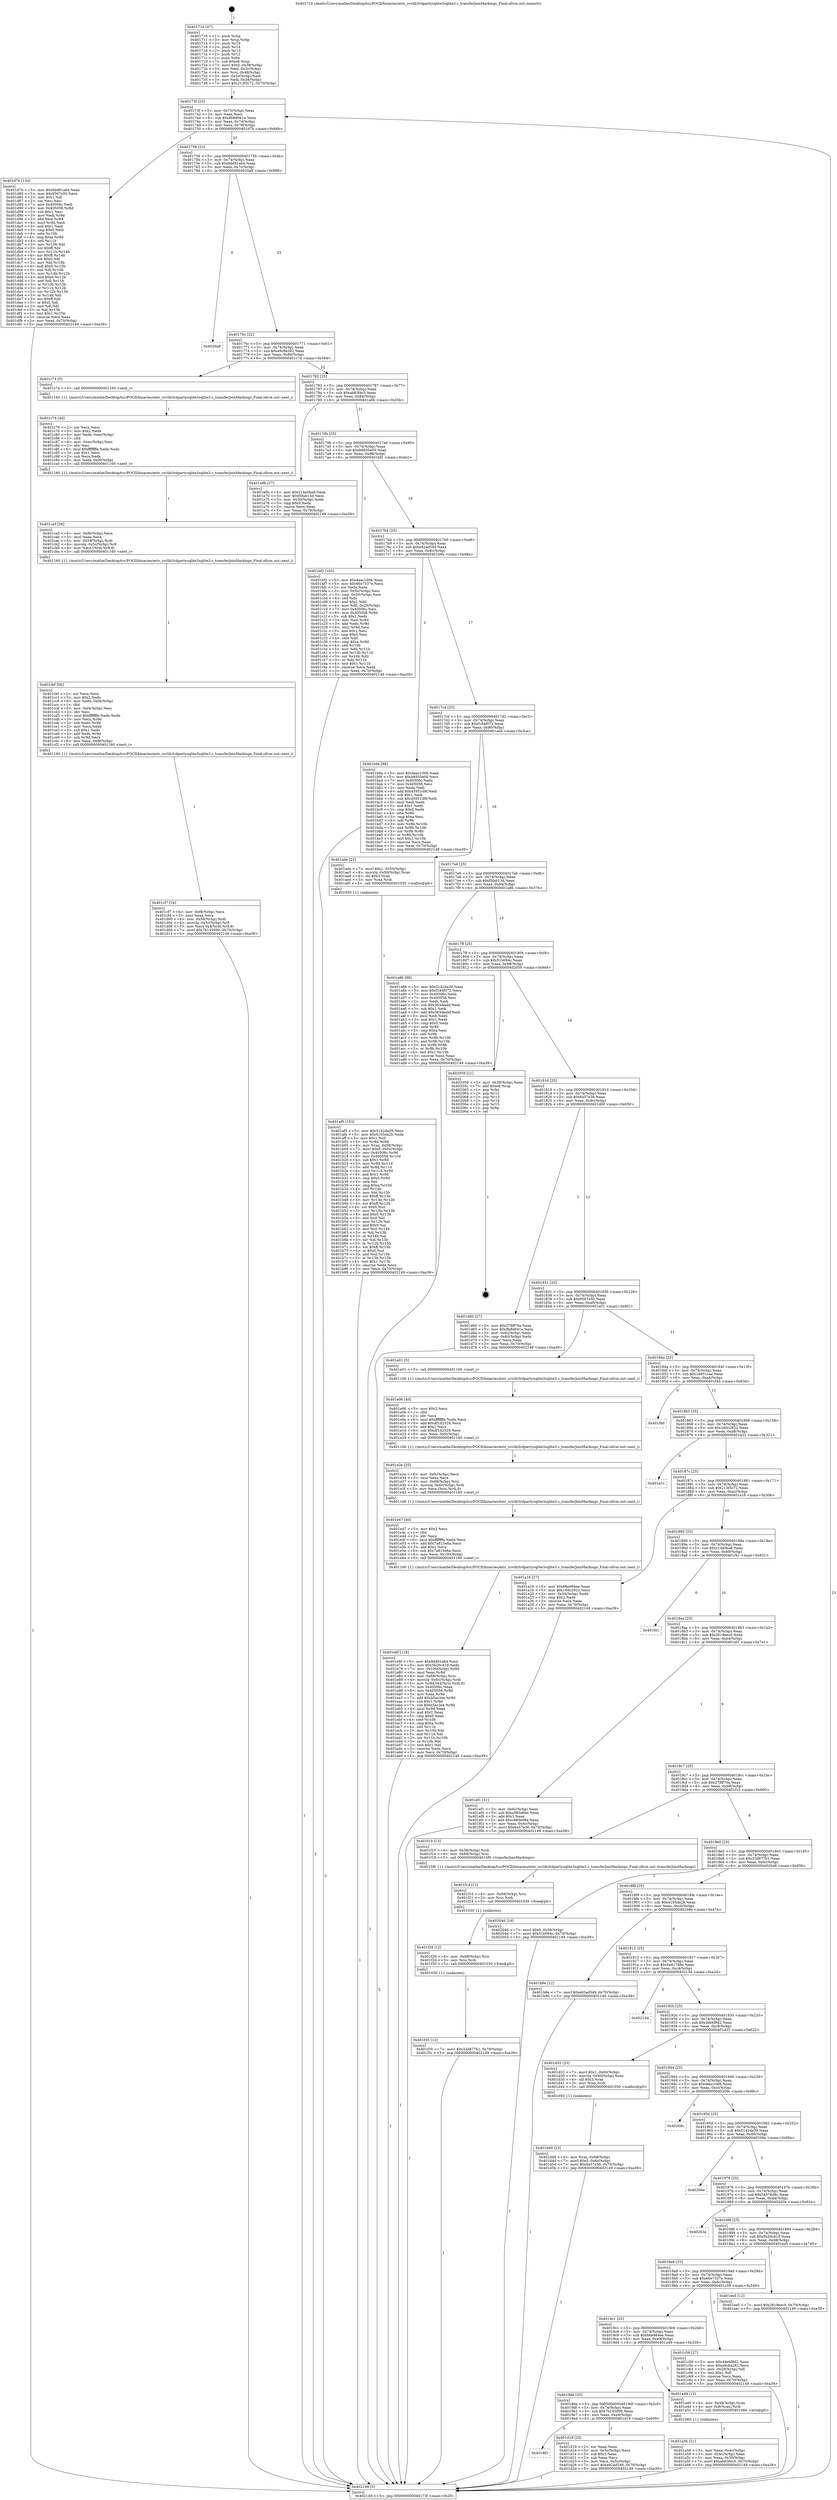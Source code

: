 digraph "0x401710" {
  label = "0x401710 (/mnt/c/Users/mathe/Desktop/tcc/POCII/binaries/extr_ccvlib3rdpartysqlite3sqlite3.c_transferJoinMarkings_Final-ollvm.out::main(0))"
  labelloc = "t"
  node[shape=record]

  Entry [label="",width=0.3,height=0.3,shape=circle,fillcolor=black,style=filled]
  "0x40173f" [label="{
     0x40173f [23]\l
     | [instrs]\l
     &nbsp;&nbsp;0x40173f \<+3\>: mov -0x70(%rbp),%eax\l
     &nbsp;&nbsp;0x401742 \<+2\>: mov %eax,%ecx\l
     &nbsp;&nbsp;0x401744 \<+6\>: sub $0x8b8d041e,%ecx\l
     &nbsp;&nbsp;0x40174a \<+3\>: mov %eax,-0x74(%rbp)\l
     &nbsp;&nbsp;0x40174d \<+3\>: mov %ecx,-0x78(%rbp)\l
     &nbsp;&nbsp;0x401750 \<+6\>: je 0000000000401d7b \<main+0x66b\>\l
  }"]
  "0x401d7b" [label="{
     0x401d7b [134]\l
     | [instrs]\l
     &nbsp;&nbsp;0x401d7b \<+5\>: mov $0x9dd91a64,%eax\l
     &nbsp;&nbsp;0x401d80 \<+5\>: mov $0x9567e50,%ecx\l
     &nbsp;&nbsp;0x401d85 \<+2\>: mov $0x1,%dl\l
     &nbsp;&nbsp;0x401d87 \<+2\>: xor %esi,%esi\l
     &nbsp;&nbsp;0x401d89 \<+7\>: mov 0x40506c,%edi\l
     &nbsp;&nbsp;0x401d90 \<+8\>: mov 0x405058,%r8d\l
     &nbsp;&nbsp;0x401d98 \<+3\>: sub $0x1,%esi\l
     &nbsp;&nbsp;0x401d9b \<+3\>: mov %edi,%r9d\l
     &nbsp;&nbsp;0x401d9e \<+3\>: add %esi,%r9d\l
     &nbsp;&nbsp;0x401da1 \<+4\>: imul %r9d,%edi\l
     &nbsp;&nbsp;0x401da5 \<+3\>: and $0x1,%edi\l
     &nbsp;&nbsp;0x401da8 \<+3\>: cmp $0x0,%edi\l
     &nbsp;&nbsp;0x401dab \<+4\>: sete %r10b\l
     &nbsp;&nbsp;0x401daf \<+4\>: cmp $0xa,%r8d\l
     &nbsp;&nbsp;0x401db3 \<+4\>: setl %r11b\l
     &nbsp;&nbsp;0x401db7 \<+3\>: mov %r10b,%bl\l
     &nbsp;&nbsp;0x401dba \<+3\>: xor $0xff,%bl\l
     &nbsp;&nbsp;0x401dbd \<+3\>: mov %r11b,%r14b\l
     &nbsp;&nbsp;0x401dc0 \<+4\>: xor $0xff,%r14b\l
     &nbsp;&nbsp;0x401dc4 \<+3\>: xor $0x0,%dl\l
     &nbsp;&nbsp;0x401dc7 \<+3\>: mov %bl,%r15b\l
     &nbsp;&nbsp;0x401dca \<+4\>: and $0x0,%r15b\l
     &nbsp;&nbsp;0x401dce \<+3\>: and %dl,%r10b\l
     &nbsp;&nbsp;0x401dd1 \<+3\>: mov %r14b,%r12b\l
     &nbsp;&nbsp;0x401dd4 \<+4\>: and $0x0,%r12b\l
     &nbsp;&nbsp;0x401dd8 \<+3\>: and %dl,%r11b\l
     &nbsp;&nbsp;0x401ddb \<+3\>: or %r10b,%r15b\l
     &nbsp;&nbsp;0x401dde \<+3\>: or %r11b,%r12b\l
     &nbsp;&nbsp;0x401de1 \<+3\>: xor %r12b,%r15b\l
     &nbsp;&nbsp;0x401de4 \<+3\>: or %r14b,%bl\l
     &nbsp;&nbsp;0x401de7 \<+3\>: xor $0xff,%bl\l
     &nbsp;&nbsp;0x401dea \<+3\>: or $0x0,%dl\l
     &nbsp;&nbsp;0x401ded \<+2\>: and %dl,%bl\l
     &nbsp;&nbsp;0x401def \<+3\>: or %bl,%r15b\l
     &nbsp;&nbsp;0x401df2 \<+4\>: test $0x1,%r15b\l
     &nbsp;&nbsp;0x401df6 \<+3\>: cmovne %ecx,%eax\l
     &nbsp;&nbsp;0x401df9 \<+3\>: mov %eax,-0x70(%rbp)\l
     &nbsp;&nbsp;0x401dfc \<+5\>: jmp 0000000000402149 \<main+0xa39\>\l
  }"]
  "0x401756" [label="{
     0x401756 [22]\l
     | [instrs]\l
     &nbsp;&nbsp;0x401756 \<+5\>: jmp 000000000040175b \<main+0x4b\>\l
     &nbsp;&nbsp;0x40175b \<+3\>: mov -0x74(%rbp),%eax\l
     &nbsp;&nbsp;0x40175e \<+5\>: sub $0x9dd91a64,%eax\l
     &nbsp;&nbsp;0x401763 \<+3\>: mov %eax,-0x7c(%rbp)\l
     &nbsp;&nbsp;0x401766 \<+6\>: je 00000000004020a8 \<main+0x998\>\l
  }"]
  Exit [label="",width=0.3,height=0.3,shape=circle,fillcolor=black,style=filled,peripheries=2]
  "0x4020a8" [label="{
     0x4020a8\l
  }", style=dashed]
  "0x40176c" [label="{
     0x40176c [22]\l
     | [instrs]\l
     &nbsp;&nbsp;0x40176c \<+5\>: jmp 0000000000401771 \<main+0x61\>\l
     &nbsp;&nbsp;0x401771 \<+3\>: mov -0x74(%rbp),%eax\l
     &nbsp;&nbsp;0x401774 \<+5\>: sub $0xa9c6a282,%eax\l
     &nbsp;&nbsp;0x401779 \<+3\>: mov %eax,-0x80(%rbp)\l
     &nbsp;&nbsp;0x40177c \<+6\>: je 0000000000401c74 \<main+0x564\>\l
  }"]
  "0x401f35" [label="{
     0x401f35 [12]\l
     | [instrs]\l
     &nbsp;&nbsp;0x401f35 \<+7\>: movl $0x32d877b1,-0x70(%rbp)\l
     &nbsp;&nbsp;0x401f3c \<+5\>: jmp 0000000000402149 \<main+0xa39\>\l
  }"]
  "0x401c74" [label="{
     0x401c74 [5]\l
     | [instrs]\l
     &nbsp;&nbsp;0x401c74 \<+5\>: call 0000000000401160 \<next_i\>\l
     | [calls]\l
     &nbsp;&nbsp;0x401160 \{1\} (/mnt/c/Users/mathe/Desktop/tcc/POCII/binaries/extr_ccvlib3rdpartysqlite3sqlite3.c_transferJoinMarkings_Final-ollvm.out::next_i)\l
  }"]
  "0x401782" [label="{
     0x401782 [25]\l
     | [instrs]\l
     &nbsp;&nbsp;0x401782 \<+5\>: jmp 0000000000401787 \<main+0x77\>\l
     &nbsp;&nbsp;0x401787 \<+3\>: mov -0x74(%rbp),%eax\l
     &nbsp;&nbsp;0x40178a \<+5\>: sub $0xab63f4c5,%eax\l
     &nbsp;&nbsp;0x40178f \<+6\>: mov %eax,-0x84(%rbp)\l
     &nbsp;&nbsp;0x401795 \<+6\>: je 0000000000401a6b \<main+0x35b\>\l
  }"]
  "0x401f29" [label="{
     0x401f29 [12]\l
     | [instrs]\l
     &nbsp;&nbsp;0x401f29 \<+4\>: mov -0x68(%rbp),%rsi\l
     &nbsp;&nbsp;0x401f2d \<+3\>: mov %rsi,%rdi\l
     &nbsp;&nbsp;0x401f30 \<+5\>: call 0000000000401030 \<free@plt\>\l
     | [calls]\l
     &nbsp;&nbsp;0x401030 \{1\} (unknown)\l
  }"]
  "0x401a6b" [label="{
     0x401a6b [27]\l
     | [instrs]\l
     &nbsp;&nbsp;0x401a6b \<+5\>: mov $0x214a0ba8,%eax\l
     &nbsp;&nbsp;0x401a70 \<+5\>: mov $0xf5fab13d,%ecx\l
     &nbsp;&nbsp;0x401a75 \<+3\>: mov -0x30(%rbp),%edx\l
     &nbsp;&nbsp;0x401a78 \<+3\>: cmp $0x0,%edx\l
     &nbsp;&nbsp;0x401a7b \<+3\>: cmove %ecx,%eax\l
     &nbsp;&nbsp;0x401a7e \<+3\>: mov %eax,-0x70(%rbp)\l
     &nbsp;&nbsp;0x401a81 \<+5\>: jmp 0000000000402149 \<main+0xa39\>\l
  }"]
  "0x40179b" [label="{
     0x40179b [25]\l
     | [instrs]\l
     &nbsp;&nbsp;0x40179b \<+5\>: jmp 00000000004017a0 \<main+0x90\>\l
     &nbsp;&nbsp;0x4017a0 \<+3\>: mov -0x74(%rbp),%eax\l
     &nbsp;&nbsp;0x4017a3 \<+5\>: sub $0xb6935e00,%eax\l
     &nbsp;&nbsp;0x4017a8 \<+6\>: mov %eax,-0x88(%rbp)\l
     &nbsp;&nbsp;0x4017ae \<+6\>: je 0000000000401bf2 \<main+0x4e2\>\l
  }"]
  "0x401f1d" [label="{
     0x401f1d [12]\l
     | [instrs]\l
     &nbsp;&nbsp;0x401f1d \<+4\>: mov -0x58(%rbp),%rsi\l
     &nbsp;&nbsp;0x401f21 \<+3\>: mov %rsi,%rdi\l
     &nbsp;&nbsp;0x401f24 \<+5\>: call 0000000000401030 \<free@plt\>\l
     | [calls]\l
     &nbsp;&nbsp;0x401030 \{1\} (unknown)\l
  }"]
  "0x401bf2" [label="{
     0x401bf2 [103]\l
     | [instrs]\l
     &nbsp;&nbsp;0x401bf2 \<+5\>: mov $0x4eac1006,%eax\l
     &nbsp;&nbsp;0x401bf7 \<+5\>: mov $0x66e7337e,%ecx\l
     &nbsp;&nbsp;0x401bfc \<+2\>: xor %edx,%edx\l
     &nbsp;&nbsp;0x401bfe \<+3\>: mov -0x5c(%rbp),%esi\l
     &nbsp;&nbsp;0x401c01 \<+3\>: cmp -0x50(%rbp),%esi\l
     &nbsp;&nbsp;0x401c04 \<+4\>: setl %dil\l
     &nbsp;&nbsp;0x401c08 \<+4\>: and $0x1,%dil\l
     &nbsp;&nbsp;0x401c0c \<+4\>: mov %dil,-0x29(%rbp)\l
     &nbsp;&nbsp;0x401c10 \<+7\>: mov 0x40506c,%esi\l
     &nbsp;&nbsp;0x401c17 \<+8\>: mov 0x405058,%r8d\l
     &nbsp;&nbsp;0x401c1f \<+3\>: sub $0x1,%edx\l
     &nbsp;&nbsp;0x401c22 \<+3\>: mov %esi,%r9d\l
     &nbsp;&nbsp;0x401c25 \<+3\>: add %edx,%r9d\l
     &nbsp;&nbsp;0x401c28 \<+4\>: imul %r9d,%esi\l
     &nbsp;&nbsp;0x401c2c \<+3\>: and $0x1,%esi\l
     &nbsp;&nbsp;0x401c2f \<+3\>: cmp $0x0,%esi\l
     &nbsp;&nbsp;0x401c32 \<+4\>: sete %dil\l
     &nbsp;&nbsp;0x401c36 \<+4\>: cmp $0xa,%r8d\l
     &nbsp;&nbsp;0x401c3a \<+4\>: setl %r10b\l
     &nbsp;&nbsp;0x401c3e \<+3\>: mov %dil,%r11b\l
     &nbsp;&nbsp;0x401c41 \<+3\>: and %r10b,%r11b\l
     &nbsp;&nbsp;0x401c44 \<+3\>: xor %r10b,%dil\l
     &nbsp;&nbsp;0x401c47 \<+3\>: or %dil,%r11b\l
     &nbsp;&nbsp;0x401c4a \<+4\>: test $0x1,%r11b\l
     &nbsp;&nbsp;0x401c4e \<+3\>: cmovne %ecx,%eax\l
     &nbsp;&nbsp;0x401c51 \<+3\>: mov %eax,-0x70(%rbp)\l
     &nbsp;&nbsp;0x401c54 \<+5\>: jmp 0000000000402149 \<main+0xa39\>\l
  }"]
  "0x4017b4" [label="{
     0x4017b4 [25]\l
     | [instrs]\l
     &nbsp;&nbsp;0x4017b4 \<+5\>: jmp 00000000004017b9 \<main+0xa9\>\l
     &nbsp;&nbsp;0x4017b9 \<+3\>: mov -0x74(%rbp),%eax\l
     &nbsp;&nbsp;0x4017bc \<+5\>: sub $0xe82ad549,%eax\l
     &nbsp;&nbsp;0x4017c1 \<+6\>: mov %eax,-0x8c(%rbp)\l
     &nbsp;&nbsp;0x4017c7 \<+6\>: je 0000000000401b9a \<main+0x48a\>\l
  }"]
  "0x401e6f" [label="{
     0x401e6f [118]\l
     | [instrs]\l
     &nbsp;&nbsp;0x401e6f \<+5\>: mov $0x9dd91a64,%ecx\l
     &nbsp;&nbsp;0x401e74 \<+5\>: mov $0x5b26c419,%edx\l
     &nbsp;&nbsp;0x401e79 \<+7\>: mov -0x100(%rbp),%r8d\l
     &nbsp;&nbsp;0x401e80 \<+4\>: imul %eax,%r8d\l
     &nbsp;&nbsp;0x401e84 \<+4\>: mov -0x68(%rbp),%rsi\l
     &nbsp;&nbsp;0x401e88 \<+4\>: movslq -0x6c(%rbp),%rdi\l
     &nbsp;&nbsp;0x401e8c \<+5\>: mov %r8d,0x4(%rsi,%rdi,8)\l
     &nbsp;&nbsp;0x401e91 \<+7\>: mov 0x40506c,%eax\l
     &nbsp;&nbsp;0x401e98 \<+8\>: mov 0x405058,%r8d\l
     &nbsp;&nbsp;0x401ea0 \<+3\>: mov %eax,%r9d\l
     &nbsp;&nbsp;0x401ea3 \<+7\>: add $0xb5ac3ee,%r9d\l
     &nbsp;&nbsp;0x401eaa \<+4\>: sub $0x1,%r9d\l
     &nbsp;&nbsp;0x401eae \<+7\>: sub $0xb5ac3ee,%r9d\l
     &nbsp;&nbsp;0x401eb5 \<+4\>: imul %r9d,%eax\l
     &nbsp;&nbsp;0x401eb9 \<+3\>: and $0x1,%eax\l
     &nbsp;&nbsp;0x401ebc \<+3\>: cmp $0x0,%eax\l
     &nbsp;&nbsp;0x401ebf \<+4\>: sete %r10b\l
     &nbsp;&nbsp;0x401ec3 \<+4\>: cmp $0xa,%r8d\l
     &nbsp;&nbsp;0x401ec7 \<+4\>: setl %r11b\l
     &nbsp;&nbsp;0x401ecb \<+3\>: mov %r10b,%bl\l
     &nbsp;&nbsp;0x401ece \<+3\>: and %r11b,%bl\l
     &nbsp;&nbsp;0x401ed1 \<+3\>: xor %r11b,%r10b\l
     &nbsp;&nbsp;0x401ed4 \<+3\>: or %r10b,%bl\l
     &nbsp;&nbsp;0x401ed7 \<+3\>: test $0x1,%bl\l
     &nbsp;&nbsp;0x401eda \<+3\>: cmovne %edx,%ecx\l
     &nbsp;&nbsp;0x401edd \<+3\>: mov %ecx,-0x70(%rbp)\l
     &nbsp;&nbsp;0x401ee0 \<+5\>: jmp 0000000000402149 \<main+0xa39\>\l
  }"]
  "0x401b9a" [label="{
     0x401b9a [88]\l
     | [instrs]\l
     &nbsp;&nbsp;0x401b9a \<+5\>: mov $0x4eac1006,%eax\l
     &nbsp;&nbsp;0x401b9f \<+5\>: mov $0xb6935e00,%ecx\l
     &nbsp;&nbsp;0x401ba4 \<+7\>: mov 0x40506c,%edx\l
     &nbsp;&nbsp;0x401bab \<+7\>: mov 0x405058,%esi\l
     &nbsp;&nbsp;0x401bb2 \<+2\>: mov %edx,%edi\l
     &nbsp;&nbsp;0x401bb4 \<+6\>: add $0x45951d9f,%edi\l
     &nbsp;&nbsp;0x401bba \<+3\>: sub $0x1,%edi\l
     &nbsp;&nbsp;0x401bbd \<+6\>: sub $0x45951d9f,%edi\l
     &nbsp;&nbsp;0x401bc3 \<+3\>: imul %edi,%edx\l
     &nbsp;&nbsp;0x401bc6 \<+3\>: and $0x1,%edx\l
     &nbsp;&nbsp;0x401bc9 \<+3\>: cmp $0x0,%edx\l
     &nbsp;&nbsp;0x401bcc \<+4\>: sete %r8b\l
     &nbsp;&nbsp;0x401bd0 \<+3\>: cmp $0xa,%esi\l
     &nbsp;&nbsp;0x401bd3 \<+4\>: setl %r9b\l
     &nbsp;&nbsp;0x401bd7 \<+3\>: mov %r8b,%r10b\l
     &nbsp;&nbsp;0x401bda \<+3\>: and %r9b,%r10b\l
     &nbsp;&nbsp;0x401bdd \<+3\>: xor %r9b,%r8b\l
     &nbsp;&nbsp;0x401be0 \<+3\>: or %r8b,%r10b\l
     &nbsp;&nbsp;0x401be3 \<+4\>: test $0x1,%r10b\l
     &nbsp;&nbsp;0x401be7 \<+3\>: cmovne %ecx,%eax\l
     &nbsp;&nbsp;0x401bea \<+3\>: mov %eax,-0x70(%rbp)\l
     &nbsp;&nbsp;0x401bed \<+5\>: jmp 0000000000402149 \<main+0xa39\>\l
  }"]
  "0x4017cd" [label="{
     0x4017cd [25]\l
     | [instrs]\l
     &nbsp;&nbsp;0x4017cd \<+5\>: jmp 00000000004017d2 \<main+0xc2\>\l
     &nbsp;&nbsp;0x4017d2 \<+3\>: mov -0x74(%rbp),%eax\l
     &nbsp;&nbsp;0x4017d5 \<+5\>: sub $0xf184f072,%eax\l
     &nbsp;&nbsp;0x4017da \<+6\>: mov %eax,-0x90(%rbp)\l
     &nbsp;&nbsp;0x4017e0 \<+6\>: je 0000000000401ade \<main+0x3ce\>\l
  }"]
  "0x401e47" [label="{
     0x401e47 [40]\l
     | [instrs]\l
     &nbsp;&nbsp;0x401e47 \<+5\>: mov $0x2,%ecx\l
     &nbsp;&nbsp;0x401e4c \<+1\>: cltd\l
     &nbsp;&nbsp;0x401e4d \<+2\>: idiv %ecx\l
     &nbsp;&nbsp;0x401e4f \<+6\>: imul $0xfffffffe,%edx,%ecx\l
     &nbsp;&nbsp;0x401e55 \<+6\>: add $0x7a815e6a,%ecx\l
     &nbsp;&nbsp;0x401e5b \<+3\>: add $0x1,%ecx\l
     &nbsp;&nbsp;0x401e5e \<+6\>: sub $0x7a815e6a,%ecx\l
     &nbsp;&nbsp;0x401e64 \<+6\>: mov %ecx,-0x100(%rbp)\l
     &nbsp;&nbsp;0x401e6a \<+5\>: call 0000000000401160 \<next_i\>\l
     | [calls]\l
     &nbsp;&nbsp;0x401160 \{1\} (/mnt/c/Users/mathe/Desktop/tcc/POCII/binaries/extr_ccvlib3rdpartysqlite3sqlite3.c_transferJoinMarkings_Final-ollvm.out::next_i)\l
  }"]
  "0x401ade" [label="{
     0x401ade [23]\l
     | [instrs]\l
     &nbsp;&nbsp;0x401ade \<+7\>: movl $0x1,-0x50(%rbp)\l
     &nbsp;&nbsp;0x401ae5 \<+4\>: movslq -0x50(%rbp),%rax\l
     &nbsp;&nbsp;0x401ae9 \<+4\>: shl $0x3,%rax\l
     &nbsp;&nbsp;0x401aed \<+3\>: mov %rax,%rdi\l
     &nbsp;&nbsp;0x401af0 \<+5\>: call 0000000000401050 \<malloc@plt\>\l
     | [calls]\l
     &nbsp;&nbsp;0x401050 \{1\} (unknown)\l
  }"]
  "0x4017e6" [label="{
     0x4017e6 [25]\l
     | [instrs]\l
     &nbsp;&nbsp;0x4017e6 \<+5\>: jmp 00000000004017eb \<main+0xdb\>\l
     &nbsp;&nbsp;0x4017eb \<+3\>: mov -0x74(%rbp),%eax\l
     &nbsp;&nbsp;0x4017ee \<+5\>: sub $0xf5fab13d,%eax\l
     &nbsp;&nbsp;0x4017f3 \<+6\>: mov %eax,-0x94(%rbp)\l
     &nbsp;&nbsp;0x4017f9 \<+6\>: je 0000000000401a86 \<main+0x376\>\l
  }"]
  "0x401e2e" [label="{
     0x401e2e [25]\l
     | [instrs]\l
     &nbsp;&nbsp;0x401e2e \<+6\>: mov -0xfc(%rbp),%ecx\l
     &nbsp;&nbsp;0x401e34 \<+3\>: imul %eax,%ecx\l
     &nbsp;&nbsp;0x401e37 \<+4\>: mov -0x68(%rbp),%rsi\l
     &nbsp;&nbsp;0x401e3b \<+4\>: movslq -0x6c(%rbp),%rdi\l
     &nbsp;&nbsp;0x401e3f \<+3\>: mov %ecx,(%rsi,%rdi,8)\l
     &nbsp;&nbsp;0x401e42 \<+5\>: call 0000000000401160 \<next_i\>\l
     | [calls]\l
     &nbsp;&nbsp;0x401160 \{1\} (/mnt/c/Users/mathe/Desktop/tcc/POCII/binaries/extr_ccvlib3rdpartysqlite3sqlite3.c_transferJoinMarkings_Final-ollvm.out::next_i)\l
  }"]
  "0x401a86" [label="{
     0x401a86 [88]\l
     | [instrs]\l
     &nbsp;&nbsp;0x401a86 \<+5\>: mov $0x5142da39,%eax\l
     &nbsp;&nbsp;0x401a8b \<+5\>: mov $0xf184f072,%ecx\l
     &nbsp;&nbsp;0x401a90 \<+7\>: mov 0x40506c,%edx\l
     &nbsp;&nbsp;0x401a97 \<+7\>: mov 0x405058,%esi\l
     &nbsp;&nbsp;0x401a9e \<+2\>: mov %edx,%edi\l
     &nbsp;&nbsp;0x401aa0 \<+6\>: sub $0x363deabf,%edi\l
     &nbsp;&nbsp;0x401aa6 \<+3\>: sub $0x1,%edi\l
     &nbsp;&nbsp;0x401aa9 \<+6\>: add $0x363deabf,%edi\l
     &nbsp;&nbsp;0x401aaf \<+3\>: imul %edi,%edx\l
     &nbsp;&nbsp;0x401ab2 \<+3\>: and $0x1,%edx\l
     &nbsp;&nbsp;0x401ab5 \<+3\>: cmp $0x0,%edx\l
     &nbsp;&nbsp;0x401ab8 \<+4\>: sete %r8b\l
     &nbsp;&nbsp;0x401abc \<+3\>: cmp $0xa,%esi\l
     &nbsp;&nbsp;0x401abf \<+4\>: setl %r9b\l
     &nbsp;&nbsp;0x401ac3 \<+3\>: mov %r8b,%r10b\l
     &nbsp;&nbsp;0x401ac6 \<+3\>: and %r9b,%r10b\l
     &nbsp;&nbsp;0x401ac9 \<+3\>: xor %r9b,%r8b\l
     &nbsp;&nbsp;0x401acc \<+3\>: or %r8b,%r10b\l
     &nbsp;&nbsp;0x401acf \<+4\>: test $0x1,%r10b\l
     &nbsp;&nbsp;0x401ad3 \<+3\>: cmovne %ecx,%eax\l
     &nbsp;&nbsp;0x401ad6 \<+3\>: mov %eax,-0x70(%rbp)\l
     &nbsp;&nbsp;0x401ad9 \<+5\>: jmp 0000000000402149 \<main+0xa39\>\l
  }"]
  "0x4017ff" [label="{
     0x4017ff [25]\l
     | [instrs]\l
     &nbsp;&nbsp;0x4017ff \<+5\>: jmp 0000000000401804 \<main+0xf4\>\l
     &nbsp;&nbsp;0x401804 \<+3\>: mov -0x74(%rbp),%eax\l
     &nbsp;&nbsp;0x401807 \<+5\>: sub $0x51b094c,%eax\l
     &nbsp;&nbsp;0x40180c \<+6\>: mov %eax,-0x98(%rbp)\l
     &nbsp;&nbsp;0x401812 \<+6\>: je 0000000000402059 \<main+0x949\>\l
  }"]
  "0x401e06" [label="{
     0x401e06 [40]\l
     | [instrs]\l
     &nbsp;&nbsp;0x401e06 \<+5\>: mov $0x2,%ecx\l
     &nbsp;&nbsp;0x401e0b \<+1\>: cltd\l
     &nbsp;&nbsp;0x401e0c \<+2\>: idiv %ecx\l
     &nbsp;&nbsp;0x401e0e \<+6\>: imul $0xfffffffe,%edx,%ecx\l
     &nbsp;&nbsp;0x401e14 \<+6\>: add $0xdf1d2329,%ecx\l
     &nbsp;&nbsp;0x401e1a \<+3\>: add $0x1,%ecx\l
     &nbsp;&nbsp;0x401e1d \<+6\>: sub $0xdf1d2329,%ecx\l
     &nbsp;&nbsp;0x401e23 \<+6\>: mov %ecx,-0xfc(%rbp)\l
     &nbsp;&nbsp;0x401e29 \<+5\>: call 0000000000401160 \<next_i\>\l
     | [calls]\l
     &nbsp;&nbsp;0x401160 \{1\} (/mnt/c/Users/mathe/Desktop/tcc/POCII/binaries/extr_ccvlib3rdpartysqlite3sqlite3.c_transferJoinMarkings_Final-ollvm.out::next_i)\l
  }"]
  "0x402059" [label="{
     0x402059 [21]\l
     | [instrs]\l
     &nbsp;&nbsp;0x402059 \<+3\>: mov -0x38(%rbp),%eax\l
     &nbsp;&nbsp;0x40205c \<+7\>: add $0xe8,%rsp\l
     &nbsp;&nbsp;0x402063 \<+1\>: pop %rbx\l
     &nbsp;&nbsp;0x402064 \<+2\>: pop %r12\l
     &nbsp;&nbsp;0x402066 \<+2\>: pop %r13\l
     &nbsp;&nbsp;0x402068 \<+2\>: pop %r14\l
     &nbsp;&nbsp;0x40206a \<+2\>: pop %r15\l
     &nbsp;&nbsp;0x40206c \<+1\>: pop %rbp\l
     &nbsp;&nbsp;0x40206d \<+1\>: ret\l
  }"]
  "0x401818" [label="{
     0x401818 [25]\l
     | [instrs]\l
     &nbsp;&nbsp;0x401818 \<+5\>: jmp 000000000040181d \<main+0x10d\>\l
     &nbsp;&nbsp;0x40181d \<+3\>: mov -0x74(%rbp),%eax\l
     &nbsp;&nbsp;0x401820 \<+5\>: sub $0x6a57e36,%eax\l
     &nbsp;&nbsp;0x401825 \<+6\>: mov %eax,-0x9c(%rbp)\l
     &nbsp;&nbsp;0x40182b \<+6\>: je 0000000000401d60 \<main+0x650\>\l
  }"]
  "0x401d49" [label="{
     0x401d49 [23]\l
     | [instrs]\l
     &nbsp;&nbsp;0x401d49 \<+4\>: mov %rax,-0x68(%rbp)\l
     &nbsp;&nbsp;0x401d4d \<+7\>: movl $0x0,-0x6c(%rbp)\l
     &nbsp;&nbsp;0x401d54 \<+7\>: movl $0x6a57e36,-0x70(%rbp)\l
     &nbsp;&nbsp;0x401d5b \<+5\>: jmp 0000000000402149 \<main+0xa39\>\l
  }"]
  "0x401d60" [label="{
     0x401d60 [27]\l
     | [instrs]\l
     &nbsp;&nbsp;0x401d60 \<+5\>: mov $0x278ff70a,%eax\l
     &nbsp;&nbsp;0x401d65 \<+5\>: mov $0x8b8d041e,%ecx\l
     &nbsp;&nbsp;0x401d6a \<+3\>: mov -0x6c(%rbp),%edx\l
     &nbsp;&nbsp;0x401d6d \<+3\>: cmp -0x60(%rbp),%edx\l
     &nbsp;&nbsp;0x401d70 \<+3\>: cmovl %ecx,%eax\l
     &nbsp;&nbsp;0x401d73 \<+3\>: mov %eax,-0x70(%rbp)\l
     &nbsp;&nbsp;0x401d76 \<+5\>: jmp 0000000000402149 \<main+0xa39\>\l
  }"]
  "0x401831" [label="{
     0x401831 [25]\l
     | [instrs]\l
     &nbsp;&nbsp;0x401831 \<+5\>: jmp 0000000000401836 \<main+0x126\>\l
     &nbsp;&nbsp;0x401836 \<+3\>: mov -0x74(%rbp),%eax\l
     &nbsp;&nbsp;0x401839 \<+5\>: sub $0x9567e50,%eax\l
     &nbsp;&nbsp;0x40183e \<+6\>: mov %eax,-0xa0(%rbp)\l
     &nbsp;&nbsp;0x401844 \<+6\>: je 0000000000401e01 \<main+0x6f1\>\l
  }"]
  "0x4019f3" [label="{
     0x4019f3\l
  }", style=dashed]
  "0x401e01" [label="{
     0x401e01 [5]\l
     | [instrs]\l
     &nbsp;&nbsp;0x401e01 \<+5\>: call 0000000000401160 \<next_i\>\l
     | [calls]\l
     &nbsp;&nbsp;0x401160 \{1\} (/mnt/c/Users/mathe/Desktop/tcc/POCII/binaries/extr_ccvlib3rdpartysqlite3sqlite3.c_transferJoinMarkings_Final-ollvm.out::next_i)\l
  }"]
  "0x40184a" [label="{
     0x40184a [25]\l
     | [instrs]\l
     &nbsp;&nbsp;0x40184a \<+5\>: jmp 000000000040184f \<main+0x13f\>\l
     &nbsp;&nbsp;0x40184f \<+3\>: mov -0x74(%rbp),%eax\l
     &nbsp;&nbsp;0x401852 \<+5\>: sub $0x14851cae,%eax\l
     &nbsp;&nbsp;0x401857 \<+6\>: mov %eax,-0xa4(%rbp)\l
     &nbsp;&nbsp;0x40185d \<+6\>: je 0000000000401f4d \<main+0x83d\>\l
  }"]
  "0x401d19" [label="{
     0x401d19 [25]\l
     | [instrs]\l
     &nbsp;&nbsp;0x401d19 \<+2\>: xor %eax,%eax\l
     &nbsp;&nbsp;0x401d1b \<+3\>: mov -0x5c(%rbp),%ecx\l
     &nbsp;&nbsp;0x401d1e \<+3\>: sub $0x1,%eax\l
     &nbsp;&nbsp;0x401d21 \<+2\>: sub %eax,%ecx\l
     &nbsp;&nbsp;0x401d23 \<+3\>: mov %ecx,-0x5c(%rbp)\l
     &nbsp;&nbsp;0x401d26 \<+7\>: movl $0xe82ad549,-0x70(%rbp)\l
     &nbsp;&nbsp;0x401d2d \<+5\>: jmp 0000000000402149 \<main+0xa39\>\l
  }"]
  "0x401f4d" [label="{
     0x401f4d\l
  }", style=dashed]
  "0x401863" [label="{
     0x401863 [25]\l
     | [instrs]\l
     &nbsp;&nbsp;0x401863 \<+5\>: jmp 0000000000401868 \<main+0x158\>\l
     &nbsp;&nbsp;0x401868 \<+3\>: mov -0x74(%rbp),%eax\l
     &nbsp;&nbsp;0x40186b \<+5\>: sub $0x16dc2922,%eax\l
     &nbsp;&nbsp;0x401870 \<+6\>: mov %eax,-0xa8(%rbp)\l
     &nbsp;&nbsp;0x401876 \<+6\>: je 0000000000401a31 \<main+0x321\>\l
  }"]
  "0x401cf7" [label="{
     0x401cf7 [34]\l
     | [instrs]\l
     &nbsp;&nbsp;0x401cf7 \<+6\>: mov -0xf8(%rbp),%ecx\l
     &nbsp;&nbsp;0x401cfd \<+3\>: imul %eax,%ecx\l
     &nbsp;&nbsp;0x401d00 \<+4\>: mov -0x58(%rbp),%rdi\l
     &nbsp;&nbsp;0x401d04 \<+4\>: movslq -0x5c(%rbp),%r8\l
     &nbsp;&nbsp;0x401d08 \<+5\>: mov %ecx,0x4(%rdi,%r8,8)\l
     &nbsp;&nbsp;0x401d0d \<+7\>: movl $0x7b145090,-0x70(%rbp)\l
     &nbsp;&nbsp;0x401d14 \<+5\>: jmp 0000000000402149 \<main+0xa39\>\l
  }"]
  "0x401a31" [label="{
     0x401a31\l
  }", style=dashed]
  "0x40187c" [label="{
     0x40187c [25]\l
     | [instrs]\l
     &nbsp;&nbsp;0x40187c \<+5\>: jmp 0000000000401881 \<main+0x171\>\l
     &nbsp;&nbsp;0x401881 \<+3\>: mov -0x74(%rbp),%eax\l
     &nbsp;&nbsp;0x401884 \<+5\>: sub $0x213f3c72,%eax\l
     &nbsp;&nbsp;0x401889 \<+6\>: mov %eax,-0xac(%rbp)\l
     &nbsp;&nbsp;0x40188f \<+6\>: je 0000000000401a16 \<main+0x306\>\l
  }"]
  "0x401cbf" [label="{
     0x401cbf [56]\l
     | [instrs]\l
     &nbsp;&nbsp;0x401cbf \<+2\>: xor %ecx,%ecx\l
     &nbsp;&nbsp;0x401cc1 \<+5\>: mov $0x2,%edx\l
     &nbsp;&nbsp;0x401cc6 \<+6\>: mov %edx,-0xf4(%rbp)\l
     &nbsp;&nbsp;0x401ccc \<+1\>: cltd\l
     &nbsp;&nbsp;0x401ccd \<+6\>: mov -0xf4(%rbp),%esi\l
     &nbsp;&nbsp;0x401cd3 \<+2\>: idiv %esi\l
     &nbsp;&nbsp;0x401cd5 \<+6\>: imul $0xfffffffe,%edx,%edx\l
     &nbsp;&nbsp;0x401cdb \<+3\>: mov %ecx,%r9d\l
     &nbsp;&nbsp;0x401cde \<+3\>: sub %edx,%r9d\l
     &nbsp;&nbsp;0x401ce1 \<+2\>: mov %ecx,%edx\l
     &nbsp;&nbsp;0x401ce3 \<+3\>: sub $0x1,%edx\l
     &nbsp;&nbsp;0x401ce6 \<+3\>: add %edx,%r9d\l
     &nbsp;&nbsp;0x401ce9 \<+3\>: sub %r9d,%ecx\l
     &nbsp;&nbsp;0x401cec \<+6\>: mov %ecx,-0xf8(%rbp)\l
     &nbsp;&nbsp;0x401cf2 \<+5\>: call 0000000000401160 \<next_i\>\l
     | [calls]\l
     &nbsp;&nbsp;0x401160 \{1\} (/mnt/c/Users/mathe/Desktop/tcc/POCII/binaries/extr_ccvlib3rdpartysqlite3sqlite3.c_transferJoinMarkings_Final-ollvm.out::next_i)\l
  }"]
  "0x401a16" [label="{
     0x401a16 [27]\l
     | [instrs]\l
     &nbsp;&nbsp;0x401a16 \<+5\>: mov $0x66e984ee,%eax\l
     &nbsp;&nbsp;0x401a1b \<+5\>: mov $0x16dc2922,%ecx\l
     &nbsp;&nbsp;0x401a20 \<+3\>: mov -0x34(%rbp),%edx\l
     &nbsp;&nbsp;0x401a23 \<+3\>: cmp $0x2,%edx\l
     &nbsp;&nbsp;0x401a26 \<+3\>: cmovne %ecx,%eax\l
     &nbsp;&nbsp;0x401a29 \<+3\>: mov %eax,-0x70(%rbp)\l
     &nbsp;&nbsp;0x401a2c \<+5\>: jmp 0000000000402149 \<main+0xa39\>\l
  }"]
  "0x401895" [label="{
     0x401895 [25]\l
     | [instrs]\l
     &nbsp;&nbsp;0x401895 \<+5\>: jmp 000000000040189a \<main+0x18a\>\l
     &nbsp;&nbsp;0x40189a \<+3\>: mov -0x74(%rbp),%eax\l
     &nbsp;&nbsp;0x40189d \<+5\>: sub $0x214a0ba8,%eax\l
     &nbsp;&nbsp;0x4018a2 \<+6\>: mov %eax,-0xb0(%rbp)\l
     &nbsp;&nbsp;0x4018a8 \<+6\>: je 0000000000401f41 \<main+0x831\>\l
  }"]
  "0x402149" [label="{
     0x402149 [5]\l
     | [instrs]\l
     &nbsp;&nbsp;0x402149 \<+5\>: jmp 000000000040173f \<main+0x2f\>\l
  }"]
  "0x401710" [label="{
     0x401710 [47]\l
     | [instrs]\l
     &nbsp;&nbsp;0x401710 \<+1\>: push %rbp\l
     &nbsp;&nbsp;0x401711 \<+3\>: mov %rsp,%rbp\l
     &nbsp;&nbsp;0x401714 \<+2\>: push %r15\l
     &nbsp;&nbsp;0x401716 \<+2\>: push %r14\l
     &nbsp;&nbsp;0x401718 \<+2\>: push %r13\l
     &nbsp;&nbsp;0x40171a \<+2\>: push %r12\l
     &nbsp;&nbsp;0x40171c \<+1\>: push %rbx\l
     &nbsp;&nbsp;0x40171d \<+7\>: sub $0xe8,%rsp\l
     &nbsp;&nbsp;0x401724 \<+7\>: movl $0x0,-0x38(%rbp)\l
     &nbsp;&nbsp;0x40172b \<+3\>: mov %edi,-0x3c(%rbp)\l
     &nbsp;&nbsp;0x40172e \<+4\>: mov %rsi,-0x48(%rbp)\l
     &nbsp;&nbsp;0x401732 \<+3\>: mov -0x3c(%rbp),%edi\l
     &nbsp;&nbsp;0x401735 \<+3\>: mov %edi,-0x34(%rbp)\l
     &nbsp;&nbsp;0x401738 \<+7\>: movl $0x213f3c72,-0x70(%rbp)\l
  }"]
  "0x401ca5" [label="{
     0x401ca5 [26]\l
     | [instrs]\l
     &nbsp;&nbsp;0x401ca5 \<+6\>: mov -0xf0(%rbp),%ecx\l
     &nbsp;&nbsp;0x401cab \<+3\>: imul %eax,%ecx\l
     &nbsp;&nbsp;0x401cae \<+4\>: mov -0x58(%rbp),%rdi\l
     &nbsp;&nbsp;0x401cb2 \<+4\>: movslq -0x5c(%rbp),%r8\l
     &nbsp;&nbsp;0x401cb6 \<+4\>: mov %ecx,(%rdi,%r8,8)\l
     &nbsp;&nbsp;0x401cba \<+5\>: call 0000000000401160 \<next_i\>\l
     | [calls]\l
     &nbsp;&nbsp;0x401160 \{1\} (/mnt/c/Users/mathe/Desktop/tcc/POCII/binaries/extr_ccvlib3rdpartysqlite3sqlite3.c_transferJoinMarkings_Final-ollvm.out::next_i)\l
  }"]
  "0x401f41" [label="{
     0x401f41\l
  }", style=dashed]
  "0x4018ae" [label="{
     0x4018ae [25]\l
     | [instrs]\l
     &nbsp;&nbsp;0x4018ae \<+5\>: jmp 00000000004018b3 \<main+0x1a3\>\l
     &nbsp;&nbsp;0x4018b3 \<+3\>: mov -0x74(%rbp),%eax\l
     &nbsp;&nbsp;0x4018b6 \<+5\>: sub $0x2619eec0,%eax\l
     &nbsp;&nbsp;0x4018bb \<+6\>: mov %eax,-0xb4(%rbp)\l
     &nbsp;&nbsp;0x4018c1 \<+6\>: je 0000000000401ef1 \<main+0x7e1\>\l
  }"]
  "0x401c79" [label="{
     0x401c79 [44]\l
     | [instrs]\l
     &nbsp;&nbsp;0x401c79 \<+2\>: xor %ecx,%ecx\l
     &nbsp;&nbsp;0x401c7b \<+5\>: mov $0x2,%edx\l
     &nbsp;&nbsp;0x401c80 \<+6\>: mov %edx,-0xec(%rbp)\l
     &nbsp;&nbsp;0x401c86 \<+1\>: cltd\l
     &nbsp;&nbsp;0x401c87 \<+6\>: mov -0xec(%rbp),%esi\l
     &nbsp;&nbsp;0x401c8d \<+2\>: idiv %esi\l
     &nbsp;&nbsp;0x401c8f \<+6\>: imul $0xfffffffe,%edx,%edx\l
     &nbsp;&nbsp;0x401c95 \<+3\>: sub $0x1,%ecx\l
     &nbsp;&nbsp;0x401c98 \<+2\>: sub %ecx,%edx\l
     &nbsp;&nbsp;0x401c9a \<+6\>: mov %edx,-0xf0(%rbp)\l
     &nbsp;&nbsp;0x401ca0 \<+5\>: call 0000000000401160 \<next_i\>\l
     | [calls]\l
     &nbsp;&nbsp;0x401160 \{1\} (/mnt/c/Users/mathe/Desktop/tcc/POCII/binaries/extr_ccvlib3rdpartysqlite3sqlite3.c_transferJoinMarkings_Final-ollvm.out::next_i)\l
  }"]
  "0x401ef1" [label="{
     0x401ef1 [31]\l
     | [instrs]\l
     &nbsp;&nbsp;0x401ef1 \<+3\>: mov -0x6c(%rbp),%eax\l
     &nbsp;&nbsp;0x401ef4 \<+5\>: sub $0xc985e66e,%eax\l
     &nbsp;&nbsp;0x401ef9 \<+3\>: add $0x1,%eax\l
     &nbsp;&nbsp;0x401efc \<+5\>: add $0xc985e66e,%eax\l
     &nbsp;&nbsp;0x401f01 \<+3\>: mov %eax,-0x6c(%rbp)\l
     &nbsp;&nbsp;0x401f04 \<+7\>: movl $0x6a57e36,-0x70(%rbp)\l
     &nbsp;&nbsp;0x401f0b \<+5\>: jmp 0000000000402149 \<main+0xa39\>\l
  }"]
  "0x4018c7" [label="{
     0x4018c7 [25]\l
     | [instrs]\l
     &nbsp;&nbsp;0x4018c7 \<+5\>: jmp 00000000004018cc \<main+0x1bc\>\l
     &nbsp;&nbsp;0x4018cc \<+3\>: mov -0x74(%rbp),%eax\l
     &nbsp;&nbsp;0x4018cf \<+5\>: sub $0x278ff70a,%eax\l
     &nbsp;&nbsp;0x4018d4 \<+6\>: mov %eax,-0xb8(%rbp)\l
     &nbsp;&nbsp;0x4018da \<+6\>: je 0000000000401f10 \<main+0x800\>\l
  }"]
  "0x401af5" [label="{
     0x401af5 [153]\l
     | [instrs]\l
     &nbsp;&nbsp;0x401af5 \<+5\>: mov $0x5142da39,%ecx\l
     &nbsp;&nbsp;0x401afa \<+5\>: mov $0x4105da2b,%edx\l
     &nbsp;&nbsp;0x401aff \<+3\>: mov $0x1,%sil\l
     &nbsp;&nbsp;0x401b02 \<+3\>: xor %r8d,%r8d\l
     &nbsp;&nbsp;0x401b05 \<+4\>: mov %rax,-0x58(%rbp)\l
     &nbsp;&nbsp;0x401b09 \<+7\>: movl $0x0,-0x5c(%rbp)\l
     &nbsp;&nbsp;0x401b10 \<+8\>: mov 0x40506c,%r9d\l
     &nbsp;&nbsp;0x401b18 \<+8\>: mov 0x405058,%r10d\l
     &nbsp;&nbsp;0x401b20 \<+4\>: sub $0x1,%r8d\l
     &nbsp;&nbsp;0x401b24 \<+3\>: mov %r9d,%r11d\l
     &nbsp;&nbsp;0x401b27 \<+3\>: add %r8d,%r11d\l
     &nbsp;&nbsp;0x401b2a \<+4\>: imul %r11d,%r9d\l
     &nbsp;&nbsp;0x401b2e \<+4\>: and $0x1,%r9d\l
     &nbsp;&nbsp;0x401b32 \<+4\>: cmp $0x0,%r9d\l
     &nbsp;&nbsp;0x401b36 \<+3\>: sete %bl\l
     &nbsp;&nbsp;0x401b39 \<+4\>: cmp $0xa,%r10d\l
     &nbsp;&nbsp;0x401b3d \<+4\>: setl %r14b\l
     &nbsp;&nbsp;0x401b41 \<+3\>: mov %bl,%r15b\l
     &nbsp;&nbsp;0x401b44 \<+4\>: xor $0xff,%r15b\l
     &nbsp;&nbsp;0x401b48 \<+3\>: mov %r14b,%r12b\l
     &nbsp;&nbsp;0x401b4b \<+4\>: xor $0xff,%r12b\l
     &nbsp;&nbsp;0x401b4f \<+4\>: xor $0x0,%sil\l
     &nbsp;&nbsp;0x401b53 \<+3\>: mov %r15b,%r13b\l
     &nbsp;&nbsp;0x401b56 \<+4\>: and $0x0,%r13b\l
     &nbsp;&nbsp;0x401b5a \<+3\>: and %sil,%bl\l
     &nbsp;&nbsp;0x401b5d \<+3\>: mov %r12b,%al\l
     &nbsp;&nbsp;0x401b60 \<+2\>: and $0x0,%al\l
     &nbsp;&nbsp;0x401b62 \<+3\>: and %sil,%r14b\l
     &nbsp;&nbsp;0x401b65 \<+3\>: or %bl,%r13b\l
     &nbsp;&nbsp;0x401b68 \<+3\>: or %r14b,%al\l
     &nbsp;&nbsp;0x401b6b \<+3\>: xor %al,%r13b\l
     &nbsp;&nbsp;0x401b6e \<+3\>: or %r12b,%r15b\l
     &nbsp;&nbsp;0x401b71 \<+4\>: xor $0xff,%r15b\l
     &nbsp;&nbsp;0x401b75 \<+4\>: or $0x0,%sil\l
     &nbsp;&nbsp;0x401b79 \<+3\>: and %sil,%r15b\l
     &nbsp;&nbsp;0x401b7c \<+3\>: or %r15b,%r13b\l
     &nbsp;&nbsp;0x401b7f \<+4\>: test $0x1,%r13b\l
     &nbsp;&nbsp;0x401b83 \<+3\>: cmovne %edx,%ecx\l
     &nbsp;&nbsp;0x401b86 \<+3\>: mov %ecx,-0x70(%rbp)\l
     &nbsp;&nbsp;0x401b89 \<+5\>: jmp 0000000000402149 \<main+0xa39\>\l
  }"]
  "0x401f10" [label="{
     0x401f10 [13]\l
     | [instrs]\l
     &nbsp;&nbsp;0x401f10 \<+4\>: mov -0x58(%rbp),%rdi\l
     &nbsp;&nbsp;0x401f14 \<+4\>: mov -0x68(%rbp),%rsi\l
     &nbsp;&nbsp;0x401f18 \<+5\>: call 00000000004015f0 \<transferJoinMarkings\>\l
     | [calls]\l
     &nbsp;&nbsp;0x4015f0 \{1\} (/mnt/c/Users/mathe/Desktop/tcc/POCII/binaries/extr_ccvlib3rdpartysqlite3sqlite3.c_transferJoinMarkings_Final-ollvm.out::transferJoinMarkings)\l
  }"]
  "0x4018e0" [label="{
     0x4018e0 [25]\l
     | [instrs]\l
     &nbsp;&nbsp;0x4018e0 \<+5\>: jmp 00000000004018e5 \<main+0x1d5\>\l
     &nbsp;&nbsp;0x4018e5 \<+3\>: mov -0x74(%rbp),%eax\l
     &nbsp;&nbsp;0x4018e8 \<+5\>: sub $0x32d877b1,%eax\l
     &nbsp;&nbsp;0x4018ed \<+6\>: mov %eax,-0xbc(%rbp)\l
     &nbsp;&nbsp;0x4018f3 \<+6\>: je 0000000000402046 \<main+0x936\>\l
  }"]
  "0x401a56" [label="{
     0x401a56 [21]\l
     | [instrs]\l
     &nbsp;&nbsp;0x401a56 \<+3\>: mov %eax,-0x4c(%rbp)\l
     &nbsp;&nbsp;0x401a59 \<+3\>: mov -0x4c(%rbp),%eax\l
     &nbsp;&nbsp;0x401a5c \<+3\>: mov %eax,-0x30(%rbp)\l
     &nbsp;&nbsp;0x401a5f \<+7\>: movl $0xab63f4c5,-0x70(%rbp)\l
     &nbsp;&nbsp;0x401a66 \<+5\>: jmp 0000000000402149 \<main+0xa39\>\l
  }"]
  "0x402046" [label="{
     0x402046 [19]\l
     | [instrs]\l
     &nbsp;&nbsp;0x402046 \<+7\>: movl $0x0,-0x38(%rbp)\l
     &nbsp;&nbsp;0x40204d \<+7\>: movl $0x51b094c,-0x70(%rbp)\l
     &nbsp;&nbsp;0x402054 \<+5\>: jmp 0000000000402149 \<main+0xa39\>\l
  }"]
  "0x4018f9" [label="{
     0x4018f9 [25]\l
     | [instrs]\l
     &nbsp;&nbsp;0x4018f9 \<+5\>: jmp 00000000004018fe \<main+0x1ee\>\l
     &nbsp;&nbsp;0x4018fe \<+3\>: mov -0x74(%rbp),%eax\l
     &nbsp;&nbsp;0x401901 \<+5\>: sub $0x4105da2b,%eax\l
     &nbsp;&nbsp;0x401906 \<+6\>: mov %eax,-0xc0(%rbp)\l
     &nbsp;&nbsp;0x40190c \<+6\>: je 0000000000401b8e \<main+0x47e\>\l
  }"]
  "0x4019da" [label="{
     0x4019da [25]\l
     | [instrs]\l
     &nbsp;&nbsp;0x4019da \<+5\>: jmp 00000000004019df \<main+0x2cf\>\l
     &nbsp;&nbsp;0x4019df \<+3\>: mov -0x74(%rbp),%eax\l
     &nbsp;&nbsp;0x4019e2 \<+5\>: sub $0x7b145090,%eax\l
     &nbsp;&nbsp;0x4019e7 \<+6\>: mov %eax,-0xe4(%rbp)\l
     &nbsp;&nbsp;0x4019ed \<+6\>: je 0000000000401d19 \<main+0x609\>\l
  }"]
  "0x401b8e" [label="{
     0x401b8e [12]\l
     | [instrs]\l
     &nbsp;&nbsp;0x401b8e \<+7\>: movl $0xe82ad549,-0x70(%rbp)\l
     &nbsp;&nbsp;0x401b95 \<+5\>: jmp 0000000000402149 \<main+0xa39\>\l
  }"]
  "0x401912" [label="{
     0x401912 [25]\l
     | [instrs]\l
     &nbsp;&nbsp;0x401912 \<+5\>: jmp 0000000000401917 \<main+0x207\>\l
     &nbsp;&nbsp;0x401917 \<+3\>: mov -0x74(%rbp),%eax\l
     &nbsp;&nbsp;0x40191a \<+5\>: sub $0x4a41788e,%eax\l
     &nbsp;&nbsp;0x40191f \<+6\>: mov %eax,-0xc4(%rbp)\l
     &nbsp;&nbsp;0x401925 \<+6\>: je 000000000040213d \<main+0xa2d\>\l
  }"]
  "0x401a49" [label="{
     0x401a49 [13]\l
     | [instrs]\l
     &nbsp;&nbsp;0x401a49 \<+4\>: mov -0x48(%rbp),%rax\l
     &nbsp;&nbsp;0x401a4d \<+4\>: mov 0x8(%rax),%rdi\l
     &nbsp;&nbsp;0x401a51 \<+5\>: call 0000000000401060 \<atoi@plt\>\l
     | [calls]\l
     &nbsp;&nbsp;0x401060 \{1\} (unknown)\l
  }"]
  "0x40213d" [label="{
     0x40213d\l
  }", style=dashed]
  "0x40192b" [label="{
     0x40192b [25]\l
     | [instrs]\l
     &nbsp;&nbsp;0x40192b \<+5\>: jmp 0000000000401930 \<main+0x220\>\l
     &nbsp;&nbsp;0x401930 \<+3\>: mov -0x74(%rbp),%eax\l
     &nbsp;&nbsp;0x401933 \<+5\>: sub $0x4de6f9d2,%eax\l
     &nbsp;&nbsp;0x401938 \<+6\>: mov %eax,-0xc8(%rbp)\l
     &nbsp;&nbsp;0x40193e \<+6\>: je 0000000000401d32 \<main+0x622\>\l
  }"]
  "0x4019c1" [label="{
     0x4019c1 [25]\l
     | [instrs]\l
     &nbsp;&nbsp;0x4019c1 \<+5\>: jmp 00000000004019c6 \<main+0x2b6\>\l
     &nbsp;&nbsp;0x4019c6 \<+3\>: mov -0x74(%rbp),%eax\l
     &nbsp;&nbsp;0x4019c9 \<+5\>: sub $0x66e984ee,%eax\l
     &nbsp;&nbsp;0x4019ce \<+6\>: mov %eax,-0xe0(%rbp)\l
     &nbsp;&nbsp;0x4019d4 \<+6\>: je 0000000000401a49 \<main+0x339\>\l
  }"]
  "0x401d32" [label="{
     0x401d32 [23]\l
     | [instrs]\l
     &nbsp;&nbsp;0x401d32 \<+7\>: movl $0x1,-0x60(%rbp)\l
     &nbsp;&nbsp;0x401d39 \<+4\>: movslq -0x60(%rbp),%rax\l
     &nbsp;&nbsp;0x401d3d \<+4\>: shl $0x3,%rax\l
     &nbsp;&nbsp;0x401d41 \<+3\>: mov %rax,%rdi\l
     &nbsp;&nbsp;0x401d44 \<+5\>: call 0000000000401050 \<malloc@plt\>\l
     | [calls]\l
     &nbsp;&nbsp;0x401050 \{1\} (unknown)\l
  }"]
  "0x401944" [label="{
     0x401944 [25]\l
     | [instrs]\l
     &nbsp;&nbsp;0x401944 \<+5\>: jmp 0000000000401949 \<main+0x239\>\l
     &nbsp;&nbsp;0x401949 \<+3\>: mov -0x74(%rbp),%eax\l
     &nbsp;&nbsp;0x40194c \<+5\>: sub $0x4eac1006,%eax\l
     &nbsp;&nbsp;0x401951 \<+6\>: mov %eax,-0xcc(%rbp)\l
     &nbsp;&nbsp;0x401957 \<+6\>: je 000000000040209c \<main+0x98c\>\l
  }"]
  "0x401c59" [label="{
     0x401c59 [27]\l
     | [instrs]\l
     &nbsp;&nbsp;0x401c59 \<+5\>: mov $0x4de6f9d2,%eax\l
     &nbsp;&nbsp;0x401c5e \<+5\>: mov $0xa9c6a282,%ecx\l
     &nbsp;&nbsp;0x401c63 \<+3\>: mov -0x29(%rbp),%dl\l
     &nbsp;&nbsp;0x401c66 \<+3\>: test $0x1,%dl\l
     &nbsp;&nbsp;0x401c69 \<+3\>: cmovne %ecx,%eax\l
     &nbsp;&nbsp;0x401c6c \<+3\>: mov %eax,-0x70(%rbp)\l
     &nbsp;&nbsp;0x401c6f \<+5\>: jmp 0000000000402149 \<main+0xa39\>\l
  }"]
  "0x40209c" [label="{
     0x40209c\l
  }", style=dashed]
  "0x40195d" [label="{
     0x40195d [25]\l
     | [instrs]\l
     &nbsp;&nbsp;0x40195d \<+5\>: jmp 0000000000401962 \<main+0x252\>\l
     &nbsp;&nbsp;0x401962 \<+3\>: mov -0x74(%rbp),%eax\l
     &nbsp;&nbsp;0x401965 \<+5\>: sub $0x5142da39,%eax\l
     &nbsp;&nbsp;0x40196a \<+6\>: mov %eax,-0xd0(%rbp)\l
     &nbsp;&nbsp;0x401970 \<+6\>: je 000000000040206e \<main+0x95e\>\l
  }"]
  "0x4019a8" [label="{
     0x4019a8 [25]\l
     | [instrs]\l
     &nbsp;&nbsp;0x4019a8 \<+5\>: jmp 00000000004019ad \<main+0x29d\>\l
     &nbsp;&nbsp;0x4019ad \<+3\>: mov -0x74(%rbp),%eax\l
     &nbsp;&nbsp;0x4019b0 \<+5\>: sub $0x66e7337e,%eax\l
     &nbsp;&nbsp;0x4019b5 \<+6\>: mov %eax,-0xdc(%rbp)\l
     &nbsp;&nbsp;0x4019bb \<+6\>: je 0000000000401c59 \<main+0x549\>\l
  }"]
  "0x40206e" [label="{
     0x40206e\l
  }", style=dashed]
  "0x401976" [label="{
     0x401976 [25]\l
     | [instrs]\l
     &nbsp;&nbsp;0x401976 \<+5\>: jmp 000000000040197b \<main+0x26b\>\l
     &nbsp;&nbsp;0x40197b \<+3\>: mov -0x74(%rbp),%eax\l
     &nbsp;&nbsp;0x40197e \<+5\>: sub $0x54976d8c,%eax\l
     &nbsp;&nbsp;0x401983 \<+6\>: mov %eax,-0xd4(%rbp)\l
     &nbsp;&nbsp;0x401989 \<+6\>: je 000000000040203a \<main+0x92a\>\l
  }"]
  "0x401ee5" [label="{
     0x401ee5 [12]\l
     | [instrs]\l
     &nbsp;&nbsp;0x401ee5 \<+7\>: movl $0x2619eec0,-0x70(%rbp)\l
     &nbsp;&nbsp;0x401eec \<+5\>: jmp 0000000000402149 \<main+0xa39\>\l
  }"]
  "0x40203a" [label="{
     0x40203a\l
  }", style=dashed]
  "0x40198f" [label="{
     0x40198f [25]\l
     | [instrs]\l
     &nbsp;&nbsp;0x40198f \<+5\>: jmp 0000000000401994 \<main+0x284\>\l
     &nbsp;&nbsp;0x401994 \<+3\>: mov -0x74(%rbp),%eax\l
     &nbsp;&nbsp;0x401997 \<+5\>: sub $0x5b26c419,%eax\l
     &nbsp;&nbsp;0x40199c \<+6\>: mov %eax,-0xd8(%rbp)\l
     &nbsp;&nbsp;0x4019a2 \<+6\>: je 0000000000401ee5 \<main+0x7d5\>\l
  }"]
  Entry -> "0x401710" [label=" 1"]
  "0x40173f" -> "0x401d7b" [label=" 1"]
  "0x40173f" -> "0x401756" [label=" 23"]
  "0x402059" -> Exit [label=" 1"]
  "0x401756" -> "0x4020a8" [label=" 0"]
  "0x401756" -> "0x40176c" [label=" 23"]
  "0x402046" -> "0x402149" [label=" 1"]
  "0x40176c" -> "0x401c74" [label=" 1"]
  "0x40176c" -> "0x401782" [label=" 22"]
  "0x401f35" -> "0x402149" [label=" 1"]
  "0x401782" -> "0x401a6b" [label=" 1"]
  "0x401782" -> "0x40179b" [label=" 21"]
  "0x401f29" -> "0x401f35" [label=" 1"]
  "0x40179b" -> "0x401bf2" [label=" 2"]
  "0x40179b" -> "0x4017b4" [label=" 19"]
  "0x401f1d" -> "0x401f29" [label=" 1"]
  "0x4017b4" -> "0x401b9a" [label=" 2"]
  "0x4017b4" -> "0x4017cd" [label=" 17"]
  "0x401f10" -> "0x401f1d" [label=" 1"]
  "0x4017cd" -> "0x401ade" [label=" 1"]
  "0x4017cd" -> "0x4017e6" [label=" 16"]
  "0x401ef1" -> "0x402149" [label=" 1"]
  "0x4017e6" -> "0x401a86" [label=" 1"]
  "0x4017e6" -> "0x4017ff" [label=" 15"]
  "0x401ee5" -> "0x402149" [label=" 1"]
  "0x4017ff" -> "0x402059" [label=" 1"]
  "0x4017ff" -> "0x401818" [label=" 14"]
  "0x401e6f" -> "0x402149" [label=" 1"]
  "0x401818" -> "0x401d60" [label=" 2"]
  "0x401818" -> "0x401831" [label=" 12"]
  "0x401e47" -> "0x401e6f" [label=" 1"]
  "0x401831" -> "0x401e01" [label=" 1"]
  "0x401831" -> "0x40184a" [label=" 11"]
  "0x401e2e" -> "0x401e47" [label=" 1"]
  "0x40184a" -> "0x401f4d" [label=" 0"]
  "0x40184a" -> "0x401863" [label=" 11"]
  "0x401e06" -> "0x401e2e" [label=" 1"]
  "0x401863" -> "0x401a31" [label=" 0"]
  "0x401863" -> "0x40187c" [label=" 11"]
  "0x401d7b" -> "0x402149" [label=" 1"]
  "0x40187c" -> "0x401a16" [label=" 1"]
  "0x40187c" -> "0x401895" [label=" 10"]
  "0x401a16" -> "0x402149" [label=" 1"]
  "0x401710" -> "0x40173f" [label=" 1"]
  "0x402149" -> "0x40173f" [label=" 23"]
  "0x401d60" -> "0x402149" [label=" 2"]
  "0x401895" -> "0x401f41" [label=" 0"]
  "0x401895" -> "0x4018ae" [label=" 10"]
  "0x401d49" -> "0x402149" [label=" 1"]
  "0x4018ae" -> "0x401ef1" [label=" 1"]
  "0x4018ae" -> "0x4018c7" [label=" 9"]
  "0x401d32" -> "0x401d49" [label=" 1"]
  "0x4018c7" -> "0x401f10" [label=" 1"]
  "0x4018c7" -> "0x4018e0" [label=" 8"]
  "0x401d19" -> "0x402149" [label=" 1"]
  "0x4018e0" -> "0x402046" [label=" 1"]
  "0x4018e0" -> "0x4018f9" [label=" 7"]
  "0x4019da" -> "0x4019f3" [label=" 0"]
  "0x4018f9" -> "0x401b8e" [label=" 1"]
  "0x4018f9" -> "0x401912" [label=" 6"]
  "0x4019da" -> "0x401d19" [label=" 1"]
  "0x401912" -> "0x40213d" [label=" 0"]
  "0x401912" -> "0x40192b" [label=" 6"]
  "0x401e01" -> "0x401e06" [label=" 1"]
  "0x40192b" -> "0x401d32" [label=" 1"]
  "0x40192b" -> "0x401944" [label=" 5"]
  "0x401cbf" -> "0x401cf7" [label=" 1"]
  "0x401944" -> "0x40209c" [label=" 0"]
  "0x401944" -> "0x40195d" [label=" 5"]
  "0x401ca5" -> "0x401cbf" [label=" 1"]
  "0x40195d" -> "0x40206e" [label=" 0"]
  "0x40195d" -> "0x401976" [label=" 5"]
  "0x401c74" -> "0x401c79" [label=" 1"]
  "0x401976" -> "0x40203a" [label=" 0"]
  "0x401976" -> "0x40198f" [label=" 5"]
  "0x401c59" -> "0x402149" [label=" 2"]
  "0x40198f" -> "0x401ee5" [label=" 1"]
  "0x40198f" -> "0x4019a8" [label=" 4"]
  "0x401c79" -> "0x401ca5" [label=" 1"]
  "0x4019a8" -> "0x401c59" [label=" 2"]
  "0x4019a8" -> "0x4019c1" [label=" 2"]
  "0x401cf7" -> "0x402149" [label=" 1"]
  "0x4019c1" -> "0x401a49" [label=" 1"]
  "0x4019c1" -> "0x4019da" [label=" 1"]
  "0x401a49" -> "0x401a56" [label=" 1"]
  "0x401a56" -> "0x402149" [label=" 1"]
  "0x401a6b" -> "0x402149" [label=" 1"]
  "0x401a86" -> "0x402149" [label=" 1"]
  "0x401ade" -> "0x401af5" [label=" 1"]
  "0x401af5" -> "0x402149" [label=" 1"]
  "0x401b8e" -> "0x402149" [label=" 1"]
  "0x401b9a" -> "0x402149" [label=" 2"]
  "0x401bf2" -> "0x402149" [label=" 2"]
}
